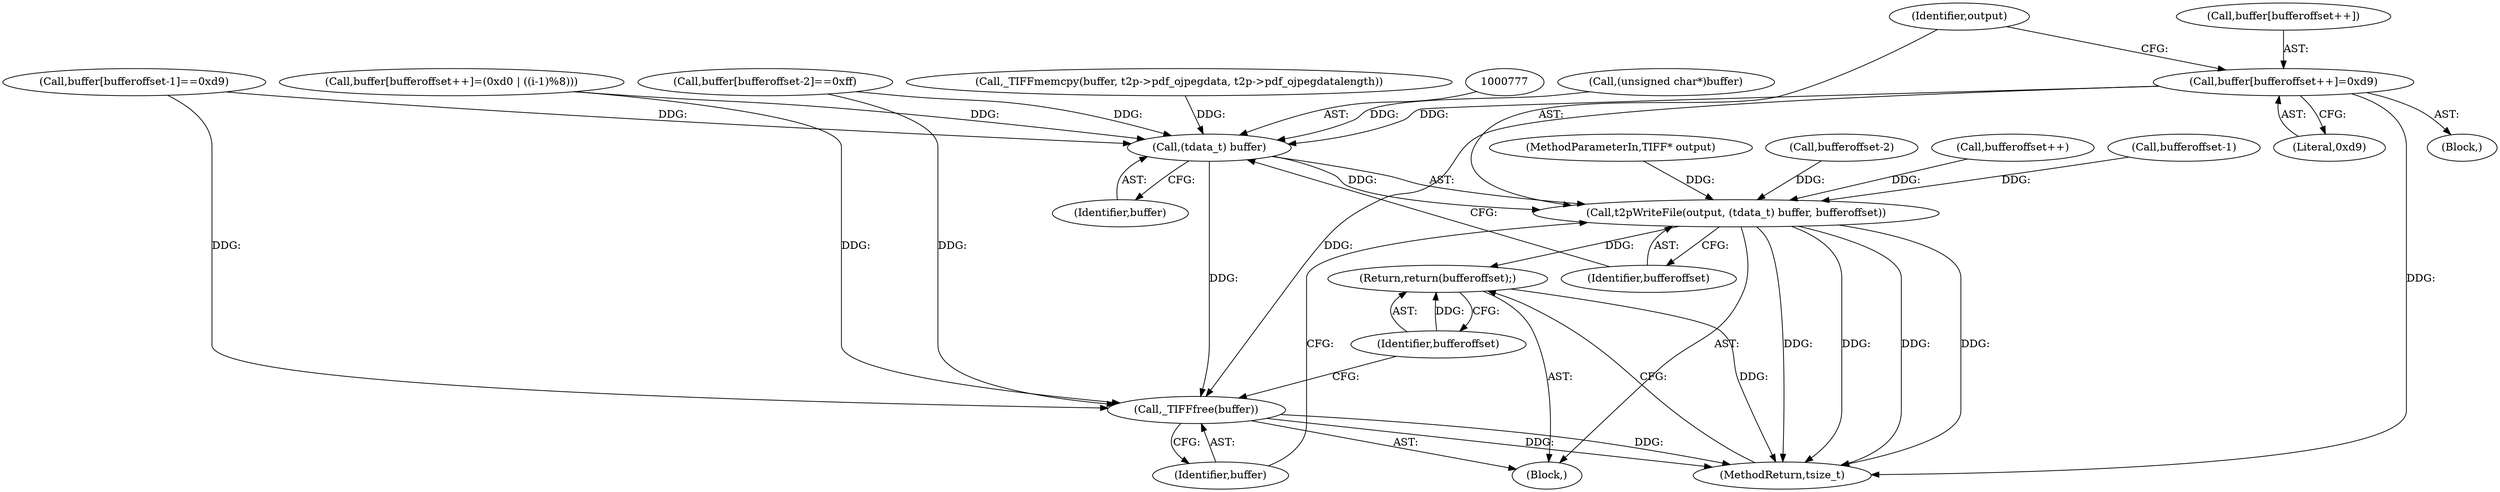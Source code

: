 digraph "0_libtiff_83a4b92815ea04969d494416eaae3d4c6b338e4a#diff-c8b4b355f9b5c06d585b23138e1c185f_4@array" {
"1000768" [label="(Call,buffer[bufferoffset++]=0xd9)"];
"1000776" [label="(Call,(tdata_t) buffer)"];
"1000774" [label="(Call,t2pWriteFile(output, (tdata_t) buffer, bufferoffset))"];
"1000782" [label="(Return,return(bufferoffset);)"];
"1000780" [label="(Call,_TIFFfree(buffer))"];
"1000761" [label="(Block,)"];
"1000781" [label="(Identifier,buffer)"];
"1000776" [label="(Call,(tdata_t) buffer)"];
"1000778" [label="(Identifier,buffer)"];
"1000106" [label="(MethodParameterIn,TIFF* output)"];
"1000757" [label="(Call,bufferoffset-2)"];
"1000775" [label="(Identifier,output)"];
"1000780" [label="(Call,_TIFFfree(buffer))"];
"1000769" [label="(Call,buffer[bufferoffset++])"];
"1000774" [label="(Call,t2pWriteFile(output, (tdata_t) buffer, bufferoffset))"];
"1000754" [label="(Call,buffer[bufferoffset-2]==0xff)"];
"1000738" [label="(Call,(unsigned char*)buffer)"];
"1000779" [label="(Identifier,bufferoffset)"];
"1000679" [label="(Call,_TIFFmemcpy(buffer, t2p->pdf_ojpegdata, t2p->pdf_ojpegdatalength))"];
"1000747" [label="(Call,buffer[bufferoffset-1]==0xd9)"];
"1000717" [label="(Call,buffer[bufferoffset++]=(0xd0 | ((i-1)%8)))"];
"1000771" [label="(Call,bufferoffset++)"];
"1000783" [label="(Identifier,bufferoffset)"];
"1000768" [label="(Call,buffer[bufferoffset++]=0xd9)"];
"1000782" [label="(Return,return(bufferoffset);)"];
"1000624" [label="(Block,)"];
"1001945" [label="(MethodReturn,tsize_t)"];
"1000750" [label="(Call,bufferoffset-1)"];
"1000773" [label="(Literal,0xd9)"];
"1000768" -> "1000761"  [label="AST: "];
"1000768" -> "1000773"  [label="CFG: "];
"1000769" -> "1000768"  [label="AST: "];
"1000773" -> "1000768"  [label="AST: "];
"1000775" -> "1000768"  [label="CFG: "];
"1000768" -> "1001945"  [label="DDG: "];
"1000768" -> "1000776"  [label="DDG: "];
"1000768" -> "1000780"  [label="DDG: "];
"1000776" -> "1000774"  [label="AST: "];
"1000776" -> "1000778"  [label="CFG: "];
"1000777" -> "1000776"  [label="AST: "];
"1000778" -> "1000776"  [label="AST: "];
"1000779" -> "1000776"  [label="CFG: "];
"1000776" -> "1000774"  [label="DDG: "];
"1000747" -> "1000776"  [label="DDG: "];
"1000679" -> "1000776"  [label="DDG: "];
"1000754" -> "1000776"  [label="DDG: "];
"1000738" -> "1000776"  [label="DDG: "];
"1000717" -> "1000776"  [label="DDG: "];
"1000776" -> "1000780"  [label="DDG: "];
"1000774" -> "1000624"  [label="AST: "];
"1000774" -> "1000779"  [label="CFG: "];
"1000775" -> "1000774"  [label="AST: "];
"1000779" -> "1000774"  [label="AST: "];
"1000781" -> "1000774"  [label="CFG: "];
"1000774" -> "1001945"  [label="DDG: "];
"1000774" -> "1001945"  [label="DDG: "];
"1000774" -> "1001945"  [label="DDG: "];
"1000774" -> "1001945"  [label="DDG: "];
"1000106" -> "1000774"  [label="DDG: "];
"1000750" -> "1000774"  [label="DDG: "];
"1000757" -> "1000774"  [label="DDG: "];
"1000771" -> "1000774"  [label="DDG: "];
"1000774" -> "1000782"  [label="DDG: "];
"1000782" -> "1000624"  [label="AST: "];
"1000782" -> "1000783"  [label="CFG: "];
"1000783" -> "1000782"  [label="AST: "];
"1001945" -> "1000782"  [label="CFG: "];
"1000782" -> "1001945"  [label="DDG: "];
"1000783" -> "1000782"  [label="DDG: "];
"1000780" -> "1000624"  [label="AST: "];
"1000780" -> "1000781"  [label="CFG: "];
"1000781" -> "1000780"  [label="AST: "];
"1000783" -> "1000780"  [label="CFG: "];
"1000780" -> "1001945"  [label="DDG: "];
"1000780" -> "1001945"  [label="DDG: "];
"1000747" -> "1000780"  [label="DDG: "];
"1000754" -> "1000780"  [label="DDG: "];
"1000717" -> "1000780"  [label="DDG: "];
}
